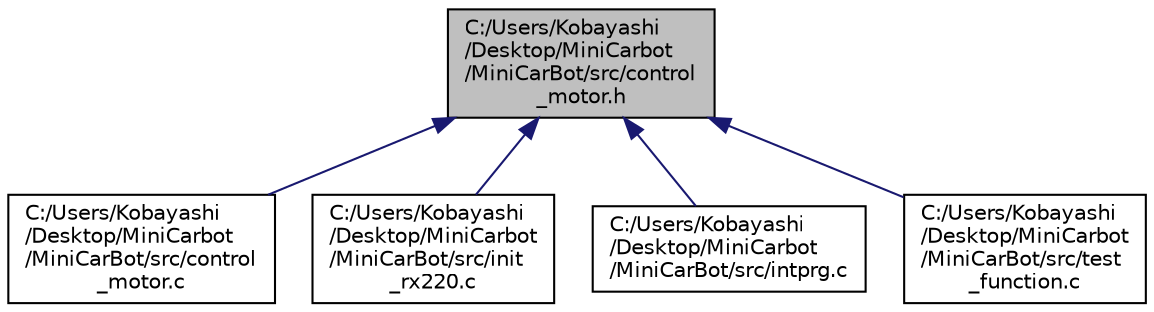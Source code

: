 digraph "C:/Users/Kobayashi/Desktop/MiniCarbot/MiniCarBot/src/control_motor.h"
{
 // LATEX_PDF_SIZE
  edge [fontname="Helvetica",fontsize="10",labelfontname="Helvetica",labelfontsize="10"];
  node [fontname="Helvetica",fontsize="10",shape=record];
  Node1 [label="C:/Users/Kobayashi\l/Desktop/MiniCarbot\l/MiniCarBot/src/control\l_motor.h",height=0.2,width=0.4,color="black", fillcolor="grey75", style="filled", fontcolor="black",tooltip="モータ駆動用PWM出力。エンコーダカウント取得。 これらを使用した、モータ回転数制御。"];
  Node1 -> Node2 [dir="back",color="midnightblue",fontsize="10",style="solid",fontname="Helvetica"];
  Node2 [label="C:/Users/Kobayashi\l/Desktop/MiniCarbot\l/MiniCarBot/src/control\l_motor.c",height=0.2,width=0.4,color="black", fillcolor="white", style="filled",URL="$control__motor_8c.html",tooltip=" "];
  Node1 -> Node3 [dir="back",color="midnightblue",fontsize="10",style="solid",fontname="Helvetica"];
  Node3 [label="C:/Users/Kobayashi\l/Desktop/MiniCarbot\l/MiniCarBot/src/init\l_rx220.c",height=0.2,width=0.4,color="black", fillcolor="white", style="filled",URL="$init__rx220_8c.html",tooltip=" "];
  Node1 -> Node4 [dir="back",color="midnightblue",fontsize="10",style="solid",fontname="Helvetica"];
  Node4 [label="C:/Users/Kobayashi\l/Desktop/MiniCarbot\l/MiniCarBot/src/intprg.c",height=0.2,width=0.4,color="black", fillcolor="white", style="filled",URL="$intprg_8c.html",tooltip=" "];
  Node1 -> Node5 [dir="back",color="midnightblue",fontsize="10",style="solid",fontname="Helvetica"];
  Node5 [label="C:/Users/Kobayashi\l/Desktop/MiniCarbot\l/MiniCarBot/src/test\l_function.c",height=0.2,width=0.4,color="black", fillcolor="white", style="filled",URL="$test__function_8c.html",tooltip=" "];
}
